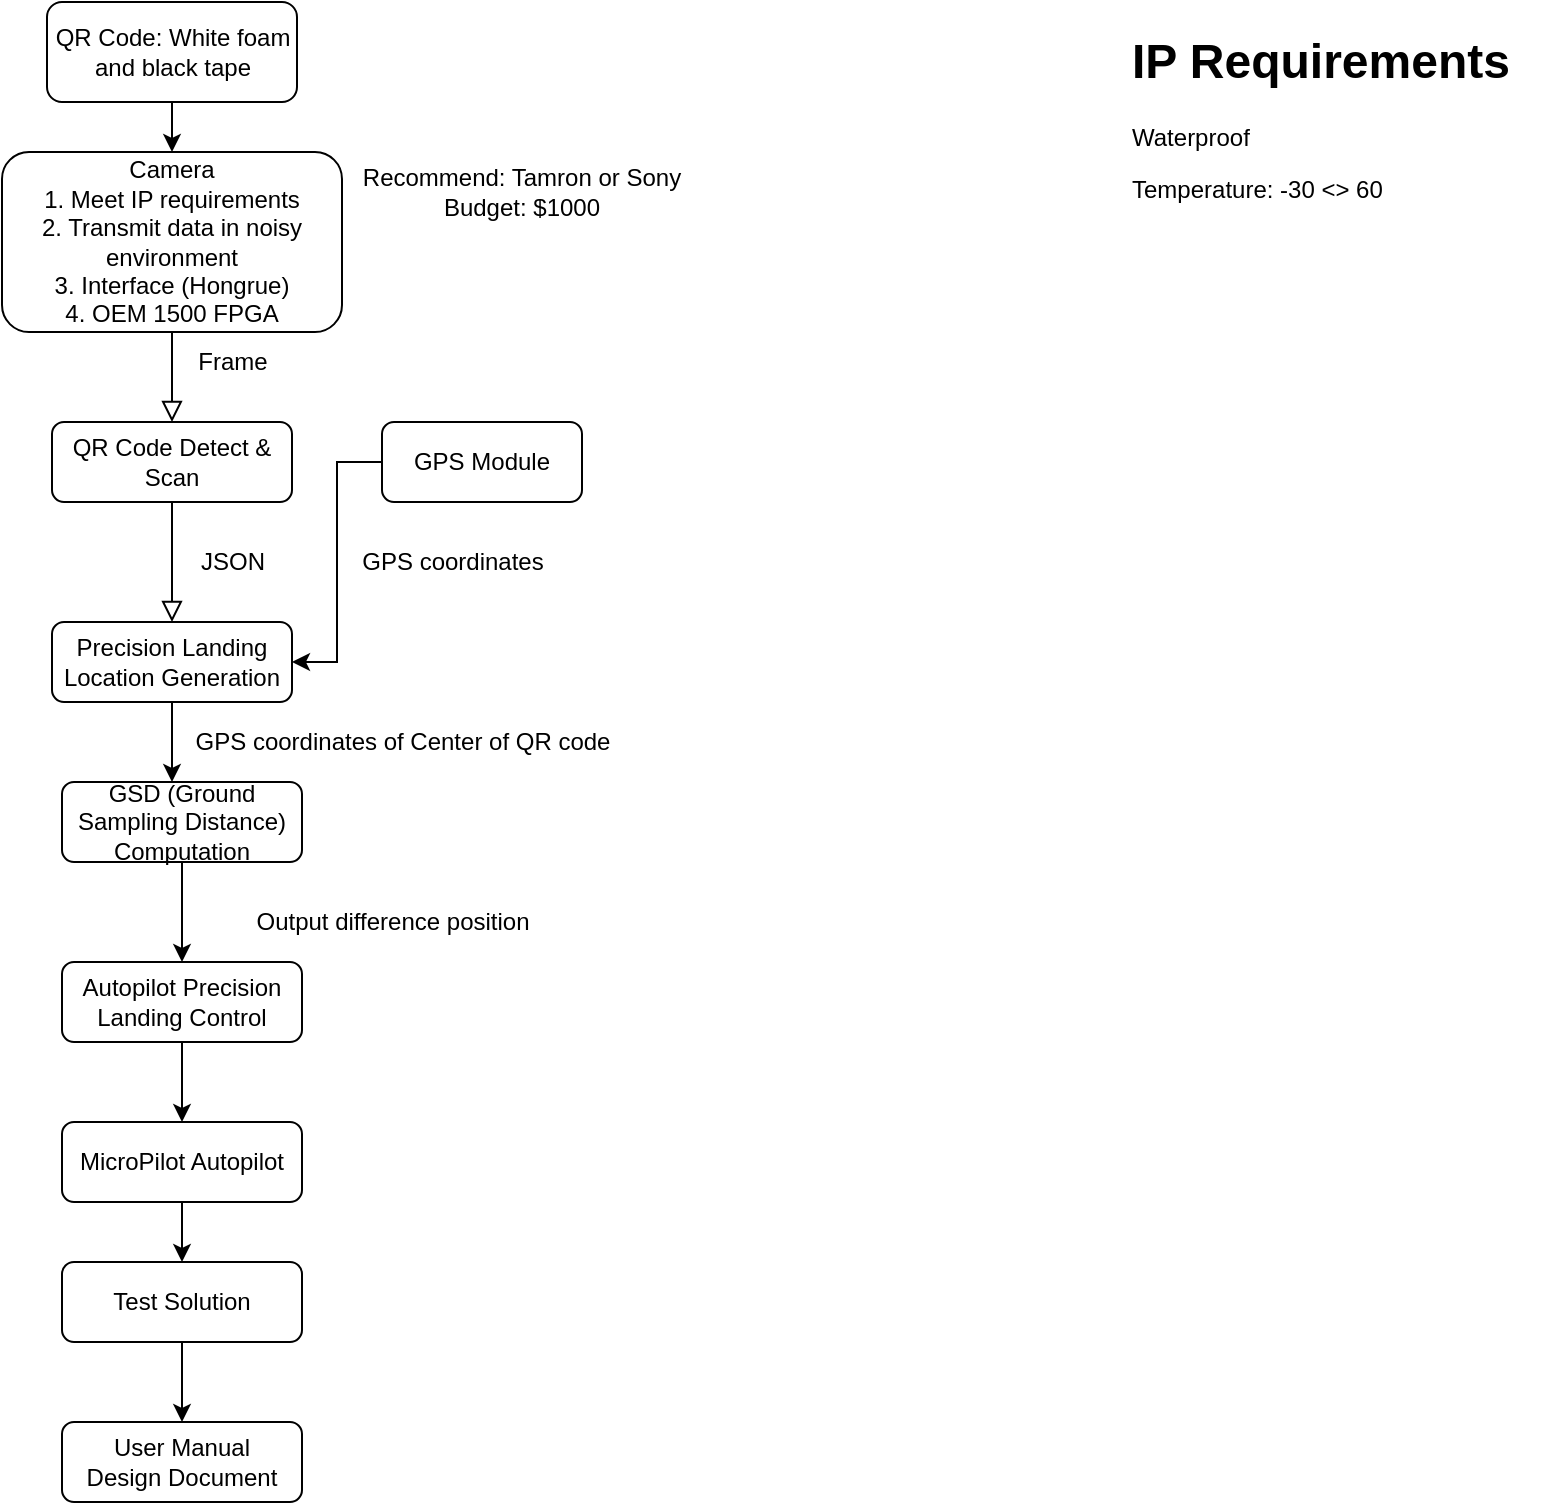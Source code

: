 <mxfile version="13.10.3" type="device"><diagram id="C5RBs43oDa-KdzZeNtuy" name="Page-1"><mxGraphModel dx="1182" dy="675" grid="1" gridSize="10" guides="1" tooltips="1" connect="1" arrows="1" fold="1" page="1" pageScale="1" pageWidth="827" pageHeight="1169" math="0" shadow="0"><root><mxCell id="WIyWlLk6GJQsqaUBKTNV-0"/><mxCell id="WIyWlLk6GJQsqaUBKTNV-1" parent="WIyWlLk6GJQsqaUBKTNV-0"/><mxCell id="WIyWlLk6GJQsqaUBKTNV-2" value="" style="rounded=0;html=1;jettySize=auto;orthogonalLoop=1;fontSize=11;endArrow=block;endFill=0;endSize=8;strokeWidth=1;shadow=0;labelBackgroundColor=none;edgeStyle=orthogonalEdgeStyle;entryX=0.5;entryY=0;entryDx=0;entryDy=0;" parent="WIyWlLk6GJQsqaUBKTNV-1" source="WIyWlLk6GJQsqaUBKTNV-3" target="69vsj80ej3R_EpGf3jtr-1" edge="1"><mxGeometry relative="1" as="geometry"><mxPoint x="120" y="260" as="targetPoint"/></mxGeometry></mxCell><mxCell id="WIyWlLk6GJQsqaUBKTNV-3" value="QR Code Detect &amp;amp; Scan" style="rounded=1;whiteSpace=wrap;html=1;fontSize=12;glass=0;strokeWidth=1;shadow=0;" parent="WIyWlLk6GJQsqaUBKTNV-1" vertex="1"><mxGeometry x="35" y="210" width="120" height="40" as="geometry"/></mxCell><mxCell id="69vsj80ej3R_EpGf3jtr-23" style="edgeStyle=orthogonalEdgeStyle;rounded=0;orthogonalLoop=1;jettySize=auto;html=1;entryX=0.5;entryY=0;entryDx=0;entryDy=0;" edge="1" parent="WIyWlLk6GJQsqaUBKTNV-1" source="69vsj80ej3R_EpGf3jtr-0" target="69vsj80ej3R_EpGf3jtr-2"><mxGeometry relative="1" as="geometry"/></mxCell><mxCell id="69vsj80ej3R_EpGf3jtr-0" value="GSD (Ground Sampling Distance) Computation" style="rounded=1;whiteSpace=wrap;html=1;fontSize=12;glass=0;strokeWidth=1;shadow=0;" vertex="1" parent="WIyWlLk6GJQsqaUBKTNV-1"><mxGeometry x="40" y="390" width="120" height="40" as="geometry"/></mxCell><mxCell id="69vsj80ej3R_EpGf3jtr-15" style="edgeStyle=orthogonalEdgeStyle;rounded=0;orthogonalLoop=1;jettySize=auto;html=1;" edge="1" parent="WIyWlLk6GJQsqaUBKTNV-1" source="69vsj80ej3R_EpGf3jtr-1"><mxGeometry relative="1" as="geometry"><mxPoint x="95" y="390" as="targetPoint"/></mxGeometry></mxCell><mxCell id="69vsj80ej3R_EpGf3jtr-1" value="Precision Landing Location Generation" style="rounded=1;whiteSpace=wrap;html=1;fontSize=12;glass=0;strokeWidth=1;shadow=0;" vertex="1" parent="WIyWlLk6GJQsqaUBKTNV-1"><mxGeometry x="35" y="310" width="120" height="40" as="geometry"/></mxCell><mxCell id="69vsj80ej3R_EpGf3jtr-17" style="edgeStyle=orthogonalEdgeStyle;rounded=0;orthogonalLoop=1;jettySize=auto;html=1;" edge="1" parent="WIyWlLk6GJQsqaUBKTNV-1" source="69vsj80ej3R_EpGf3jtr-2"><mxGeometry relative="1" as="geometry"><mxPoint x="97.5" y="480" as="targetPoint"/><Array as="points"><mxPoint x="98" y="520"/><mxPoint x="98" y="520"/></Array></mxGeometry></mxCell><mxCell id="69vsj80ej3R_EpGf3jtr-22" style="edgeStyle=orthogonalEdgeStyle;rounded=0;orthogonalLoop=1;jettySize=auto;html=1;entryX=0.5;entryY=0;entryDx=0;entryDy=0;" edge="1" parent="WIyWlLk6GJQsqaUBKTNV-1" source="69vsj80ej3R_EpGf3jtr-2" target="69vsj80ej3R_EpGf3jtr-19"><mxGeometry relative="1" as="geometry"/></mxCell><mxCell id="69vsj80ej3R_EpGf3jtr-2" value="Autopilot Precision Landing Control" style="rounded=1;whiteSpace=wrap;html=1;fontSize=12;glass=0;strokeWidth=1;shadow=0;" vertex="1" parent="WIyWlLk6GJQsqaUBKTNV-1"><mxGeometry x="40" y="480" width="120" height="40" as="geometry"/></mxCell><mxCell id="69vsj80ej3R_EpGf3jtr-3" value="JSON" style="text;html=1;align=center;verticalAlign=middle;resizable=0;points=[];autosize=1;" vertex="1" parent="WIyWlLk6GJQsqaUBKTNV-1"><mxGeometry x="100" y="270" width="50" height="20" as="geometry"/></mxCell><mxCell id="69vsj80ej3R_EpGf3jtr-4" value="Camera&lt;br&gt;1. Meet IP requirements&lt;br&gt;2. Transmit data in noisy environment&lt;br&gt;3. Interface (Hongrue)&lt;br&gt;4. OEM 1500 FPGA" style="rounded=1;whiteSpace=wrap;html=1;fontSize=12;glass=0;strokeWidth=1;shadow=0;" vertex="1" parent="WIyWlLk6GJQsqaUBKTNV-1"><mxGeometry x="10" y="75" width="170" height="90" as="geometry"/></mxCell><mxCell id="69vsj80ej3R_EpGf3jtr-5" value="" style="rounded=0;html=1;jettySize=auto;orthogonalLoop=1;fontSize=11;endArrow=block;endFill=0;endSize=8;strokeWidth=1;shadow=0;labelBackgroundColor=none;edgeStyle=orthogonalEdgeStyle;exitX=0.5;exitY=1;exitDx=0;exitDy=0;entryX=0.5;entryY=0;entryDx=0;entryDy=0;" edge="1" parent="WIyWlLk6GJQsqaUBKTNV-1" source="69vsj80ej3R_EpGf3jtr-4" target="WIyWlLk6GJQsqaUBKTNV-3"><mxGeometry relative="1" as="geometry"><mxPoint x="130" y="220" as="sourcePoint"/><mxPoint x="120" y="170" as="targetPoint"/></mxGeometry></mxCell><mxCell id="69vsj80ej3R_EpGf3jtr-6" value="Frame" style="text;html=1;align=center;verticalAlign=middle;resizable=0;points=[];autosize=1;" vertex="1" parent="WIyWlLk6GJQsqaUBKTNV-1"><mxGeometry x="100" y="170" width="50" height="20" as="geometry"/></mxCell><mxCell id="69vsj80ej3R_EpGf3jtr-8" value="&lt;h1&gt;IP Requirements&lt;/h1&gt;&lt;p&gt;Waterproof&lt;/p&gt;&lt;p&gt;Temperature: -30 &amp;lt;&amp;gt; 60&lt;/p&gt;&lt;p&gt;&lt;br&gt;&lt;/p&gt;" style="text;html=1;strokeColor=none;fillColor=none;spacing=5;spacingTop=-20;whiteSpace=wrap;overflow=hidden;rounded=0;" vertex="1" parent="WIyWlLk6GJQsqaUBKTNV-1"><mxGeometry x="570" y="10" width="220" height="120" as="geometry"/></mxCell><mxCell id="69vsj80ej3R_EpGf3jtr-9" value="Recommend: Tamron or Sony&lt;br&gt;Budget: $1000" style="text;html=1;strokeColor=none;fillColor=none;align=center;verticalAlign=middle;whiteSpace=wrap;rounded=0;" vertex="1" parent="WIyWlLk6GJQsqaUBKTNV-1"><mxGeometry x="180" y="75" width="180" height="40" as="geometry"/></mxCell><mxCell id="69vsj80ej3R_EpGf3jtr-11" value="" style="edgeStyle=orthogonalEdgeStyle;rounded=0;orthogonalLoop=1;jettySize=auto;html=1;" edge="1" parent="WIyWlLk6GJQsqaUBKTNV-1" source="69vsj80ej3R_EpGf3jtr-10" target="69vsj80ej3R_EpGf3jtr-4"><mxGeometry relative="1" as="geometry"/></mxCell><mxCell id="69vsj80ej3R_EpGf3jtr-10" value="QR Code: White foam and black tape" style="rounded=1;whiteSpace=wrap;html=1;fontSize=12;glass=0;strokeWidth=1;shadow=0;" vertex="1" parent="WIyWlLk6GJQsqaUBKTNV-1"><mxGeometry x="32.5" width="125" height="50" as="geometry"/></mxCell><mxCell id="69vsj80ej3R_EpGf3jtr-13" style="edgeStyle=orthogonalEdgeStyle;rounded=0;orthogonalLoop=1;jettySize=auto;html=1;entryX=1;entryY=0.5;entryDx=0;entryDy=0;" edge="1" parent="WIyWlLk6GJQsqaUBKTNV-1" source="69vsj80ej3R_EpGf3jtr-12" target="69vsj80ej3R_EpGf3jtr-1"><mxGeometry relative="1" as="geometry"/></mxCell><mxCell id="69vsj80ej3R_EpGf3jtr-12" value="GPS Module" style="rounded=1;whiteSpace=wrap;html=1;" vertex="1" parent="WIyWlLk6GJQsqaUBKTNV-1"><mxGeometry x="200" y="210" width="100" height="40" as="geometry"/></mxCell><mxCell id="69vsj80ej3R_EpGf3jtr-14" value="GPS coordinates" style="text;html=1;align=center;verticalAlign=middle;resizable=0;points=[];autosize=1;" vertex="1" parent="WIyWlLk6GJQsqaUBKTNV-1"><mxGeometry x="180" y="270" width="110" height="20" as="geometry"/></mxCell><mxCell id="69vsj80ej3R_EpGf3jtr-16" value="GPS coordinates of Center of QR code" style="text;html=1;align=center;verticalAlign=middle;resizable=0;points=[];autosize=1;" vertex="1" parent="WIyWlLk6GJQsqaUBKTNV-1"><mxGeometry x="100" y="360" width="220" height="20" as="geometry"/></mxCell><mxCell id="69vsj80ej3R_EpGf3jtr-18" value="Output difference position" style="text;html=1;align=center;verticalAlign=middle;resizable=0;points=[];autosize=1;" vertex="1" parent="WIyWlLk6GJQsqaUBKTNV-1"><mxGeometry x="130" y="450" width="150" height="20" as="geometry"/></mxCell><mxCell id="69vsj80ej3R_EpGf3jtr-25" style="edgeStyle=orthogonalEdgeStyle;rounded=0;orthogonalLoop=1;jettySize=auto;html=1;entryX=0.5;entryY=0;entryDx=0;entryDy=0;" edge="1" parent="WIyWlLk6GJQsqaUBKTNV-1" source="69vsj80ej3R_EpGf3jtr-19" target="69vsj80ej3R_EpGf3jtr-24"><mxGeometry relative="1" as="geometry"/></mxCell><mxCell id="69vsj80ej3R_EpGf3jtr-19" value="MicroPilot Autopilot" style="rounded=1;whiteSpace=wrap;html=1;fontSize=12;glass=0;strokeWidth=1;shadow=0;" vertex="1" parent="WIyWlLk6GJQsqaUBKTNV-1"><mxGeometry x="40" y="560" width="120" height="40" as="geometry"/></mxCell><mxCell id="69vsj80ej3R_EpGf3jtr-27" style="edgeStyle=orthogonalEdgeStyle;rounded=0;orthogonalLoop=1;jettySize=auto;html=1;entryX=0.5;entryY=0;entryDx=0;entryDy=0;" edge="1" parent="WIyWlLk6GJQsqaUBKTNV-1" source="69vsj80ej3R_EpGf3jtr-24" target="69vsj80ej3R_EpGf3jtr-26"><mxGeometry relative="1" as="geometry"/></mxCell><mxCell id="69vsj80ej3R_EpGf3jtr-24" value="Test Solution" style="rounded=1;whiteSpace=wrap;html=1;fontSize=12;glass=0;strokeWidth=1;shadow=0;" vertex="1" parent="WIyWlLk6GJQsqaUBKTNV-1"><mxGeometry x="40" y="630" width="120" height="40" as="geometry"/></mxCell><mxCell id="69vsj80ej3R_EpGf3jtr-26" value="User Manual&lt;br&gt;Design Document" style="rounded=1;whiteSpace=wrap;html=1;fontSize=12;glass=0;strokeWidth=1;shadow=0;" vertex="1" parent="WIyWlLk6GJQsqaUBKTNV-1"><mxGeometry x="40" y="710" width="120" height="40" as="geometry"/></mxCell></root></mxGraphModel></diagram></mxfile>